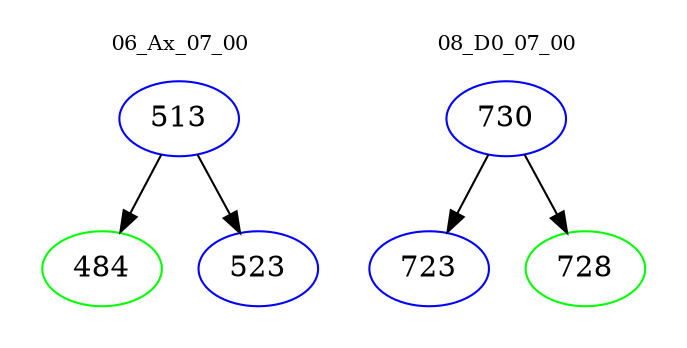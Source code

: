 digraph{
subgraph cluster_0 {
color = white
label = "06_Ax_07_00";
fontsize=10;
T0_513 [label="513", color="blue"]
T0_513 -> T0_484 [color="black"]
T0_484 [label="484", color="green"]
T0_513 -> T0_523 [color="black"]
T0_523 [label="523", color="blue"]
}
subgraph cluster_1 {
color = white
label = "08_D0_07_00";
fontsize=10;
T1_730 [label="730", color="blue"]
T1_730 -> T1_723 [color="black"]
T1_723 [label="723", color="blue"]
T1_730 -> T1_728 [color="black"]
T1_728 [label="728", color="green"]
}
}
